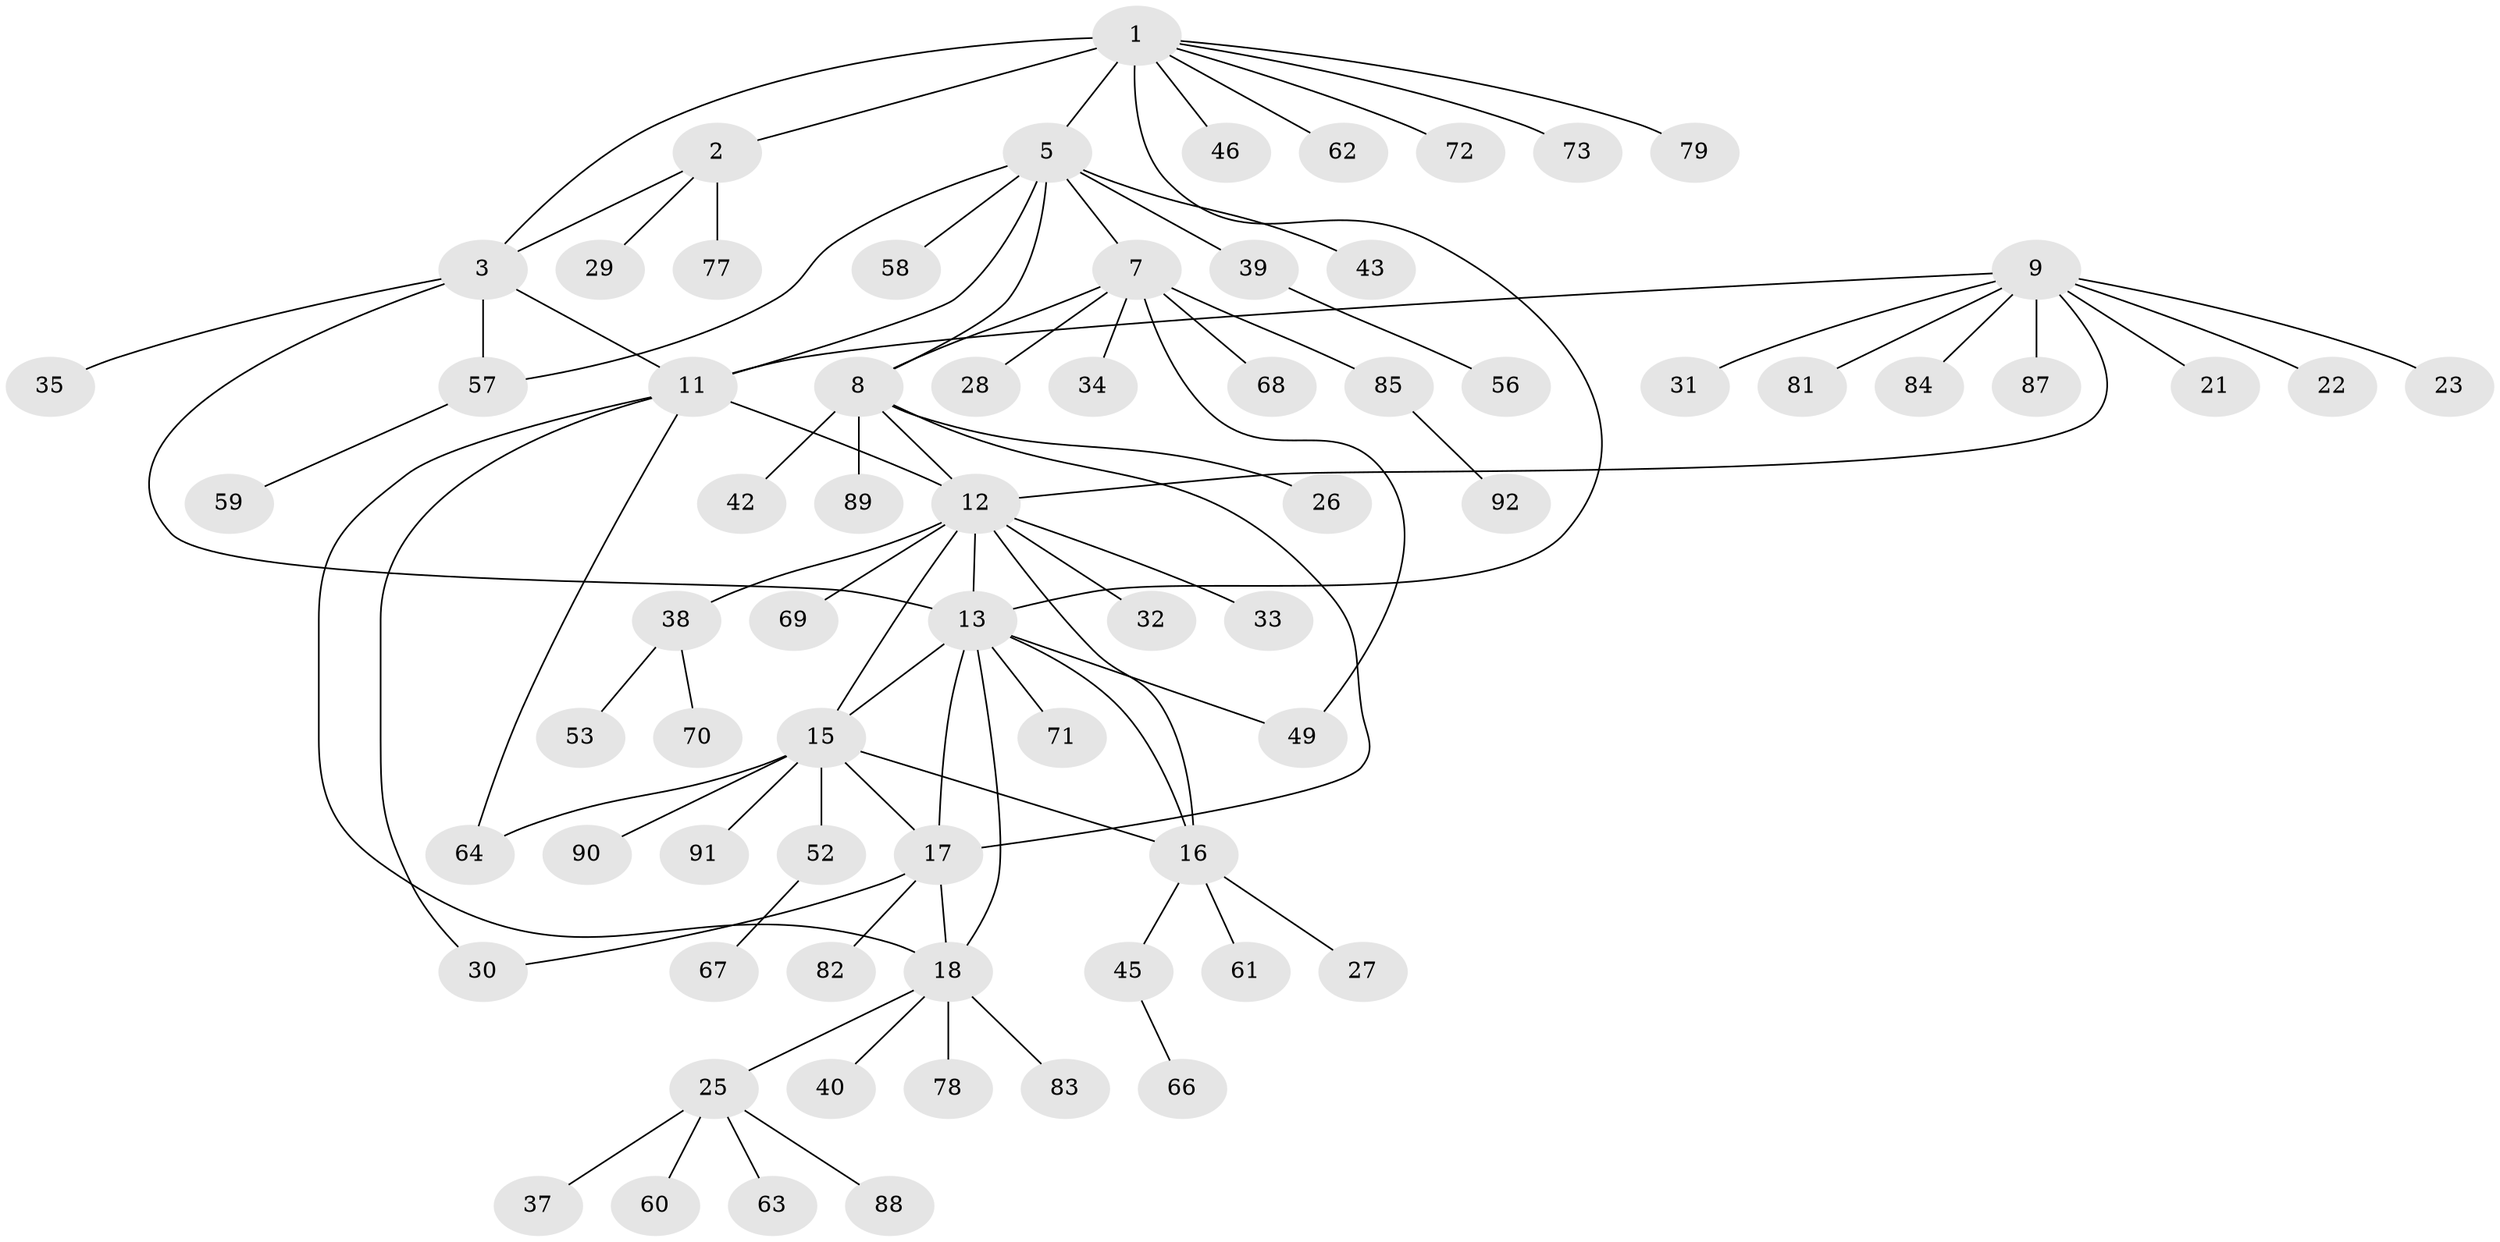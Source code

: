 // original degree distribution, {6: 0.043010752688172046, 8: 0.053763440860215055, 7: 0.06451612903225806, 4: 0.03225806451612903, 9: 0.021505376344086023, 5: 0.021505376344086023, 2: 0.11827956989247312, 1: 0.6021505376344086, 3: 0.043010752688172046}
// Generated by graph-tools (version 1.1) at 2025/11/02/27/25 16:11:33]
// undirected, 70 vertices, 87 edges
graph export_dot {
graph [start="1"]
  node [color=gray90,style=filled];
  1 [super="+4"];
  2 [super="+48"];
  3 [super="+55"];
  5 [super="+6"];
  7 [super="+41"];
  8 [super="+80"];
  9 [super="+10"];
  11 [super="+50"];
  12 [super="+14"];
  13 [super="+19"];
  15 [super="+36"];
  16 [super="+51"];
  17 [super="+24"];
  18 [super="+20"];
  21 [super="+47"];
  22;
  23;
  25 [super="+74"];
  26;
  27;
  28 [super="+76"];
  29 [super="+75"];
  30;
  31;
  32;
  33;
  34;
  35;
  37;
  38 [super="+54"];
  39 [super="+44"];
  40;
  42;
  43;
  45 [super="+65"];
  46;
  49;
  52;
  53;
  56;
  57;
  58;
  59;
  60;
  61;
  62;
  63 [super="+93"];
  64;
  66;
  67;
  68;
  69 [super="+86"];
  70;
  71;
  72;
  73;
  77;
  78;
  79;
  81;
  82;
  83;
  84;
  85;
  87;
  88;
  89;
  90;
  91;
  92;
  1 -- 2 [weight=2];
  1 -- 3 [weight=2];
  1 -- 62;
  1 -- 72;
  1 -- 73;
  1 -- 46;
  1 -- 79;
  1 -- 5;
  1 -- 13;
  2 -- 3;
  2 -- 29;
  2 -- 77;
  3 -- 11;
  3 -- 13;
  3 -- 35;
  3 -- 57;
  5 -- 7 [weight=2];
  5 -- 8 [weight=2];
  5 -- 11;
  5 -- 39;
  5 -- 43;
  5 -- 57;
  5 -- 58;
  7 -- 8;
  7 -- 28;
  7 -- 34;
  7 -- 49;
  7 -- 68;
  7 -- 85;
  8 -- 17;
  8 -- 26;
  8 -- 42;
  8 -- 89;
  8 -- 12;
  9 -- 11 [weight=2];
  9 -- 12 [weight=2];
  9 -- 21;
  9 -- 22;
  9 -- 23;
  9 -- 31;
  9 -- 81;
  9 -- 84;
  9 -- 87;
  11 -- 12;
  11 -- 30;
  11 -- 64;
  11 -- 18;
  12 -- 33;
  12 -- 38;
  12 -- 16;
  12 -- 32;
  12 -- 69;
  12 -- 13;
  12 -- 15;
  13 -- 15;
  13 -- 16;
  13 -- 49;
  13 -- 71;
  13 -- 17;
  13 -- 18 [weight=2];
  15 -- 16;
  15 -- 52;
  15 -- 64;
  15 -- 90;
  15 -- 91;
  15 -- 17;
  16 -- 27;
  16 -- 45;
  16 -- 61;
  17 -- 18 [weight=2];
  17 -- 30;
  17 -- 82;
  18 -- 83;
  18 -- 40;
  18 -- 25;
  18 -- 78;
  25 -- 37;
  25 -- 60;
  25 -- 63;
  25 -- 88;
  38 -- 53;
  38 -- 70;
  39 -- 56;
  45 -- 66;
  52 -- 67;
  57 -- 59;
  85 -- 92;
}
